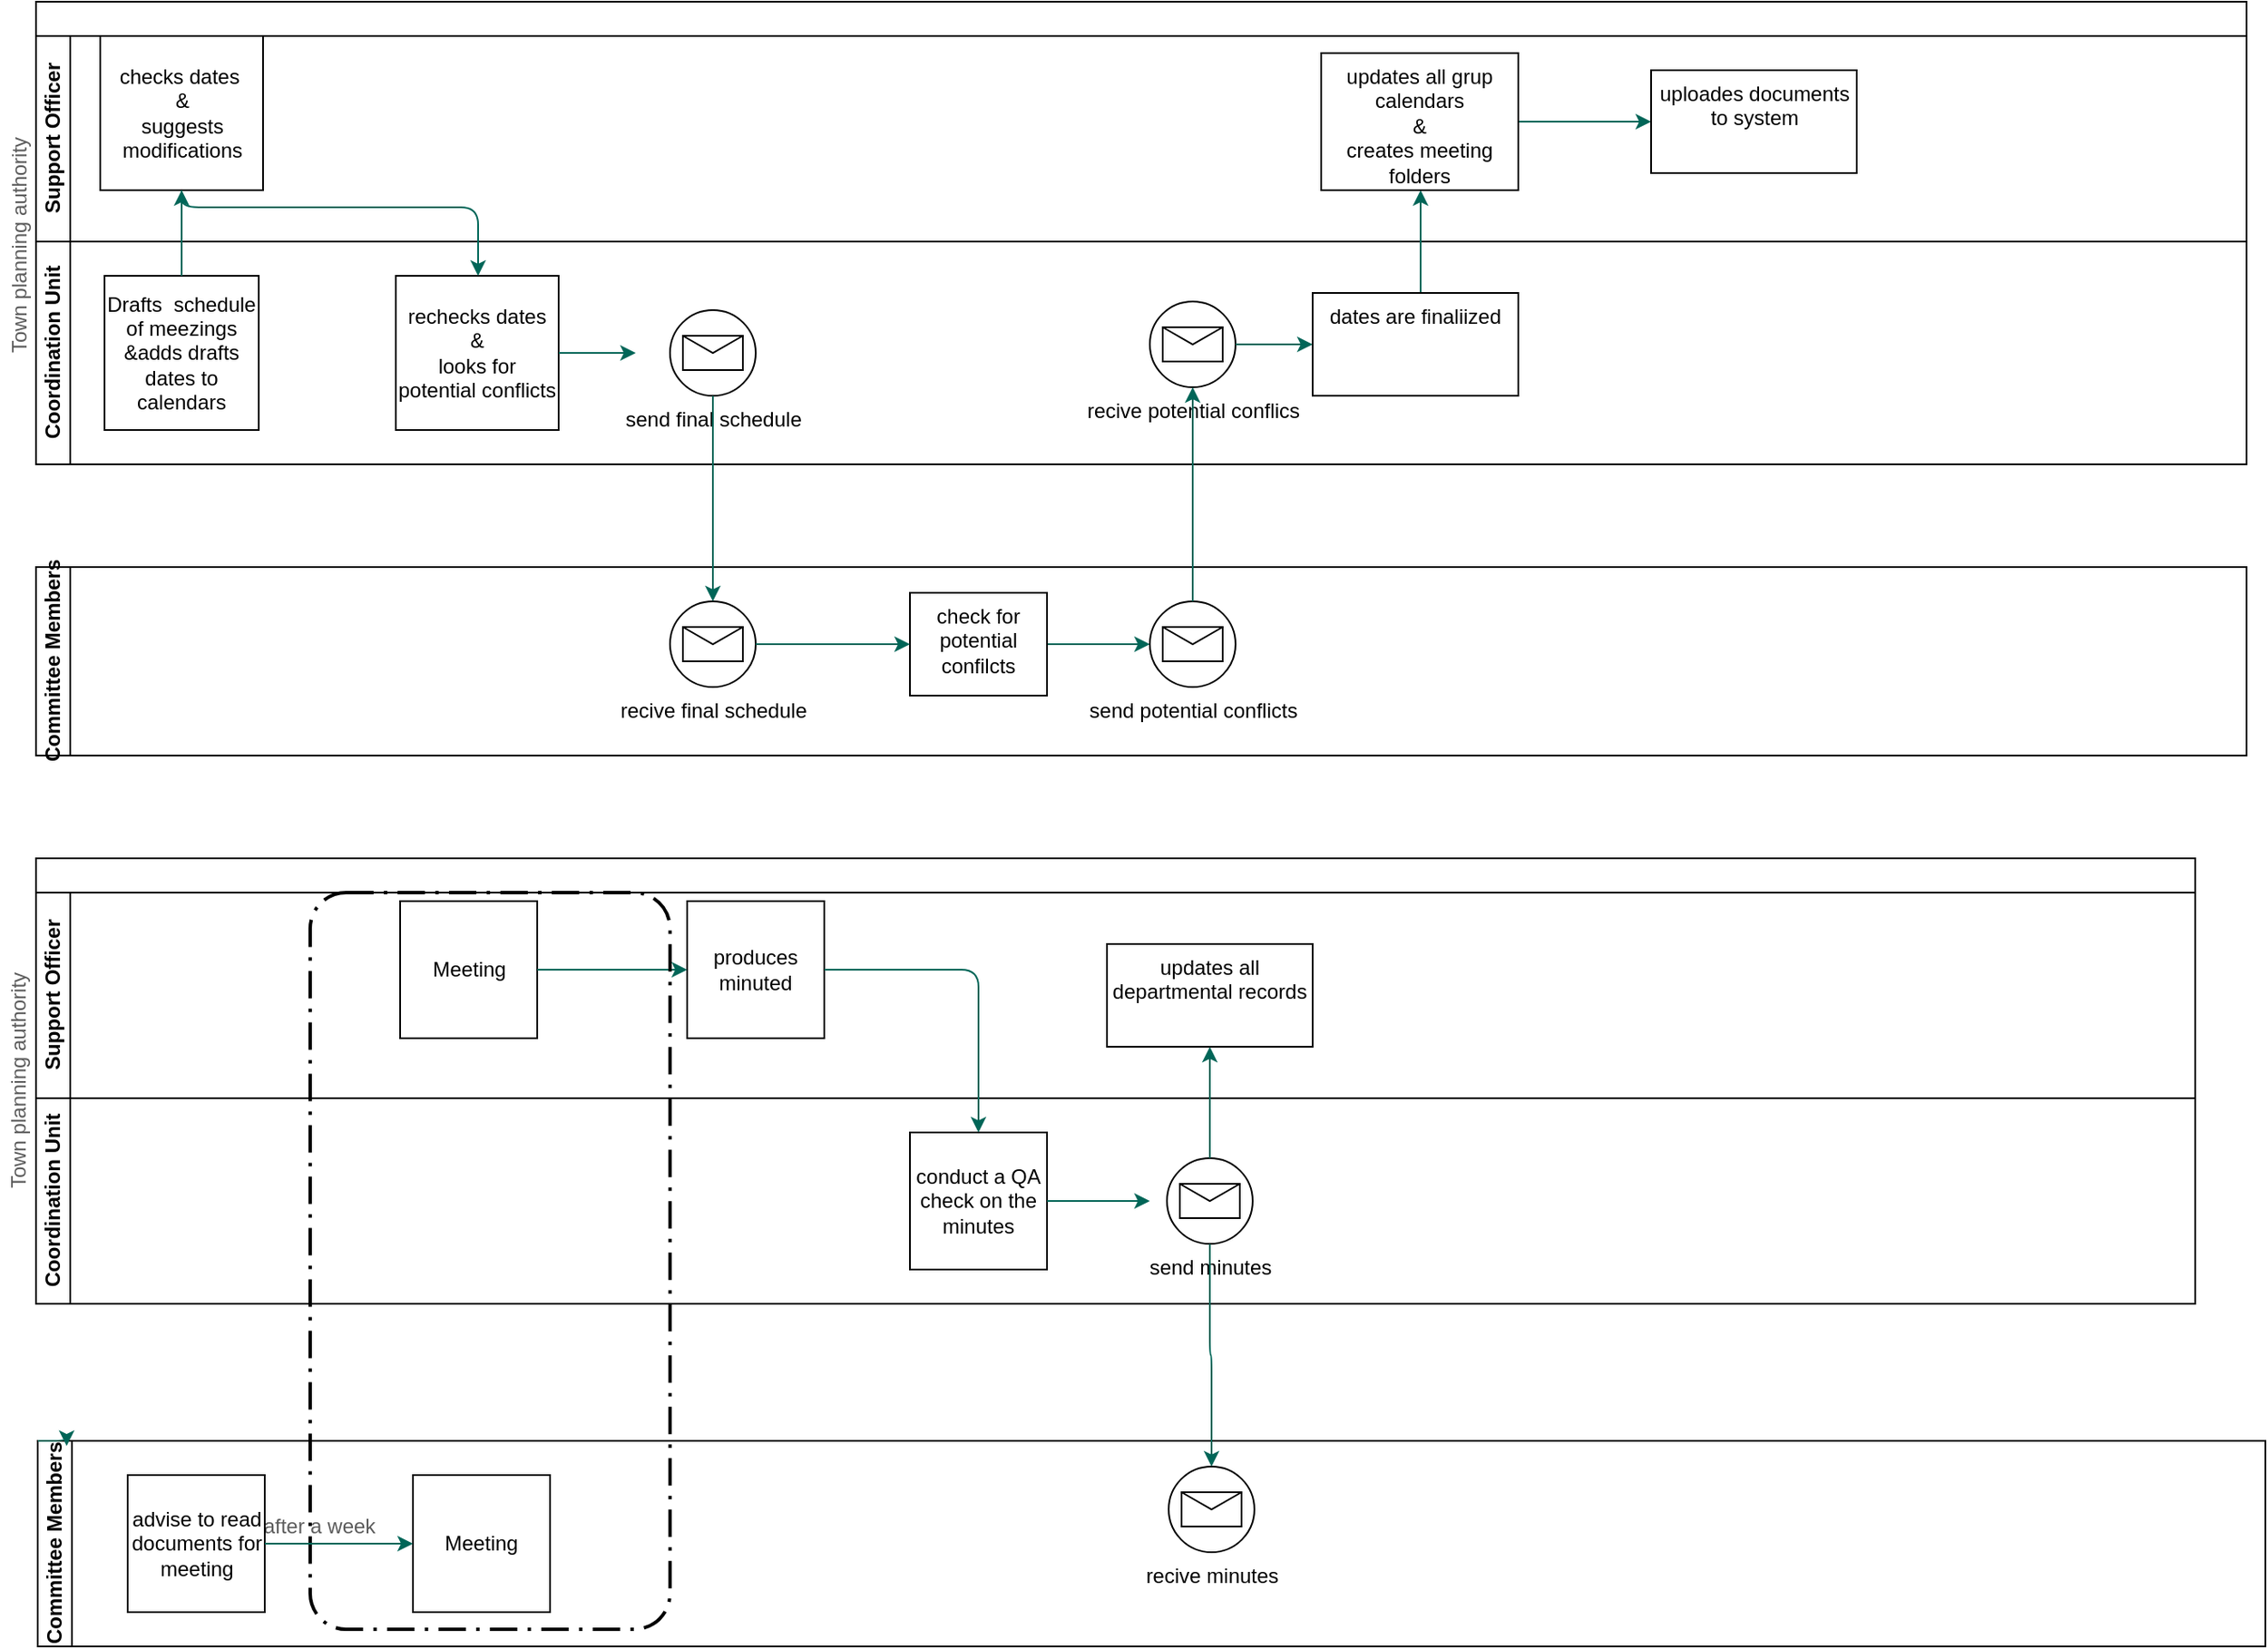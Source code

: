 <mxfile version="13.8.9" type="github">
  <diagram id="hZCgLGs1MevBmMHXEo8t" name="Page-1">
    <mxGraphModel dx="2249" dy="1931" grid="1" gridSize="10" guides="1" tooltips="1" connect="1" arrows="1" fold="1" page="1" pageScale="1" pageWidth="827" pageHeight="1169" math="0" shadow="0">
      <root>
        <mxCell id="0" />
        <mxCell id="1" parent="0" />
        <mxCell id="k0jWhnYddSj0rqFJDyqg-60" value="" style="swimlane;html=1;childLayout=stackLayout;resizeParent=1;resizeParentMax=0;horizontal=1;startSize=20;horizontalStack=0;rounded=0;sketch=0;" vertex="1" parent="1">
          <mxGeometry x="-60" y="-20" width="1290" height="270" as="geometry" />
        </mxCell>
        <mxCell id="k0jWhnYddSj0rqFJDyqg-61" value="Support Officer" style="swimlane;html=1;startSize=20;horizontal=0;" vertex="1" parent="k0jWhnYddSj0rqFJDyqg-60">
          <mxGeometry y="20" width="1290" height="120" as="geometry" />
        </mxCell>
        <mxCell id="k0jWhnYddSj0rqFJDyqg-70" value="checks dates&amp;nbsp;&lt;br&gt;&amp;amp;&lt;br&gt;suggests modifications" style="whiteSpace=wrap;html=1;rounded=0;labelBackgroundColor=#FFFFFF;sketch=0;" vertex="1" parent="k0jWhnYddSj0rqFJDyqg-61">
          <mxGeometry x="37.5" width="95" height="90" as="geometry" />
        </mxCell>
        <mxCell id="k0jWhnYddSj0rqFJDyqg-62" value="Coordination Unit" style="swimlane;html=1;startSize=20;horizontal=0;" vertex="1" parent="k0jWhnYddSj0rqFJDyqg-60">
          <mxGeometry y="140" width="1290" height="130" as="geometry" />
        </mxCell>
        <mxCell id="k0jWhnYddSj0rqFJDyqg-67" value="Drafts&amp;nbsp; schedule of meezings &amp;amp;adds drafts dates to calendars" style="whiteSpace=wrap;html=1;aspect=fixed;rounded=0;labelBackgroundColor=#FFFFFF;sketch=0;" vertex="1" parent="k0jWhnYddSj0rqFJDyqg-62">
          <mxGeometry x="40" y="20" width="90" height="90" as="geometry" />
        </mxCell>
        <mxCell id="k0jWhnYddSj0rqFJDyqg-72" value="rechecks dates&lt;br&gt;&amp;amp;&lt;br&gt;looks for potential conflicts" style="whiteSpace=wrap;html=1;rounded=0;labelBackgroundColor=#FFFFFF;sketch=0;" vertex="1" parent="k0jWhnYddSj0rqFJDyqg-62">
          <mxGeometry x="210" y="20" width="95" height="90" as="geometry" />
        </mxCell>
        <mxCell id="k0jWhnYddSj0rqFJDyqg-75" value="" style="edgeStyle=orthogonalEdgeStyle;curved=0;rounded=1;sketch=0;orthogonalLoop=1;jettySize=auto;html=1;strokeColor=#006658;fillColor=#21C0A5;fontColor=#5C5C5C;" edge="1" parent="k0jWhnYddSj0rqFJDyqg-62" source="k0jWhnYddSj0rqFJDyqg-72">
          <mxGeometry relative="1" as="geometry">
            <mxPoint x="350" y="65" as="targetPoint" />
          </mxGeometry>
        </mxCell>
        <mxCell id="k0jWhnYddSj0rqFJDyqg-77" value="send final schedule" style="shape=mxgraph.bpmn.shape;html=1;verticalLabelPosition=bottom;labelBackgroundColor=#ffffff;verticalAlign=top;align=center;perimeter=ellipsePerimeter;outlineConnect=0;outline=standard;symbol=message;rounded=0;sketch=0;" vertex="1" parent="k0jWhnYddSj0rqFJDyqg-62">
          <mxGeometry x="370" y="40" width="50" height="50" as="geometry" />
        </mxCell>
        <mxCell id="k0jWhnYddSj0rqFJDyqg-89" value="recive potential conflics" style="shape=mxgraph.bpmn.shape;html=1;verticalLabelPosition=bottom;labelBackgroundColor=#ffffff;verticalAlign=top;align=center;perimeter=ellipsePerimeter;outlineConnect=0;outline=standard;symbol=message;" vertex="1" parent="k0jWhnYddSj0rqFJDyqg-62">
          <mxGeometry x="650" y="35" width="50" height="50" as="geometry" />
        </mxCell>
        <mxCell id="k0jWhnYddSj0rqFJDyqg-71" value="" style="edgeStyle=orthogonalEdgeStyle;curved=0;rounded=1;sketch=0;orthogonalLoop=1;jettySize=auto;html=1;strokeColor=#006658;fillColor=#21C0A5;fontColor=#5C5C5C;" edge="1" parent="k0jWhnYddSj0rqFJDyqg-60" source="k0jWhnYddSj0rqFJDyqg-67" target="k0jWhnYddSj0rqFJDyqg-70">
          <mxGeometry relative="1" as="geometry" />
        </mxCell>
        <mxCell id="k0jWhnYddSj0rqFJDyqg-73" value="" style="edgeStyle=orthogonalEdgeStyle;curved=0;rounded=1;sketch=0;orthogonalLoop=1;jettySize=auto;html=1;strokeColor=#006658;fillColor=#21C0A5;fontColor=#5C5C5C;" edge="1" parent="k0jWhnYddSj0rqFJDyqg-60" source="k0jWhnYddSj0rqFJDyqg-70" target="k0jWhnYddSj0rqFJDyqg-72">
          <mxGeometry relative="1" as="geometry">
            <Array as="points">
              <mxPoint x="85" y="120" />
              <mxPoint x="258" y="120" />
            </Array>
          </mxGeometry>
        </mxCell>
        <mxCell id="k0jWhnYddSj0rqFJDyqg-125" style="edgeStyle=orthogonalEdgeStyle;curved=0;rounded=1;sketch=0;orthogonalLoop=1;jettySize=auto;html=1;exitX=0;exitY=1;exitDx=0;exitDy=0;strokeColor=#006658;fillColor=#21C0A5;fontColor=#5C5C5C;" edge="1" parent="1" source="k0jWhnYddSj0rqFJDyqg-63">
          <mxGeometry relative="1" as="geometry">
            <mxPoint x="-60" y="420" as="targetPoint" />
          </mxGeometry>
        </mxCell>
        <mxCell id="k0jWhnYddSj0rqFJDyqg-63" value="Committee Members" style="swimlane;html=1;startSize=20;horizontal=0;" vertex="1" parent="1">
          <mxGeometry x="-60" y="310" width="1290" height="110" as="geometry">
            <mxRectangle y="260" width="1400" height="20" as="alternateBounds" />
          </mxGeometry>
        </mxCell>
        <mxCell id="k0jWhnYddSj0rqFJDyqg-78" value="recive final schedule" style="shape=mxgraph.bpmn.shape;html=1;verticalLabelPosition=bottom;labelBackgroundColor=#ffffff;verticalAlign=top;align=center;perimeter=ellipsePerimeter;outlineConnect=0;outline=standard;symbol=message;rounded=0;sketch=0;" vertex="1" parent="k0jWhnYddSj0rqFJDyqg-63">
          <mxGeometry x="370" y="20" width="50" height="50" as="geometry" />
        </mxCell>
        <mxCell id="k0jWhnYddSj0rqFJDyqg-85" style="edgeStyle=orthogonalEdgeStyle;curved=0;rounded=1;sketch=0;orthogonalLoop=1;jettySize=auto;html=1;strokeColor=#006658;fillColor=#21C0A5;fontColor=#5C5C5C;" edge="1" parent="k0jWhnYddSj0rqFJDyqg-63" source="k0jWhnYddSj0rqFJDyqg-80" target="k0jWhnYddSj0rqFJDyqg-84">
          <mxGeometry relative="1" as="geometry" />
        </mxCell>
        <mxCell id="k0jWhnYddSj0rqFJDyqg-80" value="check for potential confilcts" style="whiteSpace=wrap;html=1;rounded=0;verticalAlign=top;labelBackgroundColor=#ffffff;sketch=0;" vertex="1" parent="k0jWhnYddSj0rqFJDyqg-63">
          <mxGeometry x="510" y="15" width="80" height="60" as="geometry" />
        </mxCell>
        <mxCell id="k0jWhnYddSj0rqFJDyqg-81" value="" style="edgeStyle=orthogonalEdgeStyle;curved=0;rounded=1;sketch=0;orthogonalLoop=1;jettySize=auto;html=1;strokeColor=#006658;fillColor=#21C0A5;fontColor=#5C5C5C;" edge="1" parent="k0jWhnYddSj0rqFJDyqg-63" source="k0jWhnYddSj0rqFJDyqg-78" target="k0jWhnYddSj0rqFJDyqg-80">
          <mxGeometry relative="1" as="geometry" />
        </mxCell>
        <mxCell id="k0jWhnYddSj0rqFJDyqg-84" value="send potential conflicts" style="shape=mxgraph.bpmn.shape;html=1;verticalLabelPosition=bottom;labelBackgroundColor=#ffffff;verticalAlign=top;align=center;perimeter=ellipsePerimeter;outlineConnect=0;outline=standard;symbol=message;rounded=0;sketch=0;" vertex="1" parent="k0jWhnYddSj0rqFJDyqg-63">
          <mxGeometry x="650" y="20" width="50" height="50" as="geometry" />
        </mxCell>
        <mxCell id="k0jWhnYddSj0rqFJDyqg-66" value="Town planning authority" style="text;html=1;strokeColor=none;fillColor=none;align=center;verticalAlign=middle;whiteSpace=wrap;rounded=0;labelBackgroundColor=#FFFFFF;sketch=0;fontColor=#5C5C5C;rotation=270;" vertex="1" parent="1">
          <mxGeometry x="-192.5" y="112.5" width="245" height="20" as="geometry" />
        </mxCell>
        <mxCell id="k0jWhnYddSj0rqFJDyqg-79" value="" style="edgeStyle=orthogonalEdgeStyle;curved=0;rounded=1;sketch=0;orthogonalLoop=1;jettySize=auto;html=1;strokeColor=#006658;fillColor=#21C0A5;fontColor=#5C5C5C;" edge="1" parent="1" source="k0jWhnYddSj0rqFJDyqg-77" target="k0jWhnYddSj0rqFJDyqg-78">
          <mxGeometry relative="1" as="geometry" />
        </mxCell>
        <mxCell id="k0jWhnYddSj0rqFJDyqg-88" style="edgeStyle=orthogonalEdgeStyle;curved=0;rounded=1;sketch=0;orthogonalLoop=1;jettySize=auto;html=1;strokeColor=#006658;fillColor=#21C0A5;fontColor=#5C5C5C;" edge="1" parent="1" source="k0jWhnYddSj0rqFJDyqg-84" target="k0jWhnYddSj0rqFJDyqg-89">
          <mxGeometry relative="1" as="geometry">
            <mxPoint x="615" y="190" as="targetPoint" />
          </mxGeometry>
        </mxCell>
        <mxCell id="k0jWhnYddSj0rqFJDyqg-93" value="" style="edgeStyle=orthogonalEdgeStyle;curved=0;rounded=1;sketch=0;orthogonalLoop=1;jettySize=auto;html=1;strokeColor=#006658;fillColor=#21C0A5;fontColor=#5C5C5C;" edge="1" parent="1" source="k0jWhnYddSj0rqFJDyqg-90" target="k0jWhnYddSj0rqFJDyqg-92">
          <mxGeometry relative="1" as="geometry">
            <Array as="points">
              <mxPoint x="748" y="130" />
              <mxPoint x="748" y="130" />
            </Array>
          </mxGeometry>
        </mxCell>
        <mxCell id="k0jWhnYddSj0rqFJDyqg-90" value="dates are finaliized" style="whiteSpace=wrap;html=1;verticalAlign=top;labelBackgroundColor=#ffffff;" vertex="1" parent="1">
          <mxGeometry x="685" y="150" width="120" height="60" as="geometry" />
        </mxCell>
        <mxCell id="k0jWhnYddSj0rqFJDyqg-91" value="" style="edgeStyle=orthogonalEdgeStyle;curved=0;rounded=1;sketch=0;orthogonalLoop=1;jettySize=auto;html=1;strokeColor=#006658;fillColor=#21C0A5;fontColor=#5C5C5C;" edge="1" parent="1" source="k0jWhnYddSj0rqFJDyqg-89" target="k0jWhnYddSj0rqFJDyqg-90">
          <mxGeometry relative="1" as="geometry" />
        </mxCell>
        <mxCell id="k0jWhnYddSj0rqFJDyqg-95" value="" style="edgeStyle=orthogonalEdgeStyle;curved=0;rounded=1;sketch=0;orthogonalLoop=1;jettySize=auto;html=1;strokeColor=#006658;fillColor=#21C0A5;fontColor=#5C5C5C;" edge="1" parent="1" source="k0jWhnYddSj0rqFJDyqg-92" target="k0jWhnYddSj0rqFJDyqg-94">
          <mxGeometry relative="1" as="geometry" />
        </mxCell>
        <mxCell id="k0jWhnYddSj0rqFJDyqg-92" value="updates all grup calendars&lt;br&gt;&amp;amp;&lt;br&gt;creates meeting folders" style="whiteSpace=wrap;html=1;verticalAlign=top;labelBackgroundColor=#ffffff;" vertex="1" parent="1">
          <mxGeometry x="690" y="10" width="115" height="80" as="geometry" />
        </mxCell>
        <mxCell id="k0jWhnYddSj0rqFJDyqg-94" value="uploades documents to system" style="whiteSpace=wrap;html=1;verticalAlign=top;labelBackgroundColor=#ffffff;" vertex="1" parent="1">
          <mxGeometry x="882.5" y="20" width="120" height="60" as="geometry" />
        </mxCell>
        <mxCell id="k0jWhnYddSj0rqFJDyqg-97" value="" style="swimlane;html=1;childLayout=stackLayout;resizeParent=1;resizeParentMax=0;horizontal=1;startSize=20;horizontalStack=0;rounded=0;labelBackgroundColor=#FFFFFF;sketch=0;" vertex="1" parent="1">
          <mxGeometry x="-60" y="480" width="1260" height="260" as="geometry" />
        </mxCell>
        <mxCell id="k0jWhnYddSj0rqFJDyqg-98" value="Support Officer" style="swimlane;html=1;startSize=20;horizontal=0;" vertex="1" parent="k0jWhnYddSj0rqFJDyqg-97">
          <mxGeometry y="20" width="1260" height="120" as="geometry" />
        </mxCell>
        <mxCell id="k0jWhnYddSj0rqFJDyqg-109" value="Meeting" style="whiteSpace=wrap;html=1;aspect=fixed;" vertex="1" parent="k0jWhnYddSj0rqFJDyqg-98">
          <mxGeometry x="212.5" y="5" width="80" height="80" as="geometry" />
        </mxCell>
        <mxCell id="k0jWhnYddSj0rqFJDyqg-110" value="produces minuted" style="whiteSpace=wrap;html=1;aspect=fixed;" vertex="1" parent="k0jWhnYddSj0rqFJDyqg-98">
          <mxGeometry x="380" y="5" width="80" height="80" as="geometry" />
        </mxCell>
        <mxCell id="k0jWhnYddSj0rqFJDyqg-111" value="" style="edgeStyle=orthogonalEdgeStyle;curved=0;rounded=1;sketch=0;orthogonalLoop=1;jettySize=auto;html=1;strokeColor=#006658;fillColor=#21C0A5;fontColor=#5C5C5C;" edge="1" parent="k0jWhnYddSj0rqFJDyqg-98" source="k0jWhnYddSj0rqFJDyqg-109" target="k0jWhnYddSj0rqFJDyqg-110">
          <mxGeometry relative="1" as="geometry" />
        </mxCell>
        <mxCell id="k0jWhnYddSj0rqFJDyqg-119" value="updates all departmental records" style="whiteSpace=wrap;html=1;rounded=0;verticalAlign=top;labelBackgroundColor=#ffffff;sketch=0;" vertex="1" parent="k0jWhnYddSj0rqFJDyqg-98">
          <mxGeometry x="625" y="30" width="120" height="60" as="geometry" />
        </mxCell>
        <mxCell id="k0jWhnYddSj0rqFJDyqg-99" value="Coordination Unit" style="swimlane;html=1;startSize=20;horizontal=0;" vertex="1" parent="k0jWhnYddSj0rqFJDyqg-97">
          <mxGeometry y="140" width="1260" height="120" as="geometry" />
        </mxCell>
        <mxCell id="k0jWhnYddSj0rqFJDyqg-112" value="conduct a QA check on the minutes" style="whiteSpace=wrap;html=1;aspect=fixed;" vertex="1" parent="k0jWhnYddSj0rqFJDyqg-99">
          <mxGeometry x="510" y="20" width="80" height="80" as="geometry" />
        </mxCell>
        <mxCell id="k0jWhnYddSj0rqFJDyqg-115" value="send minutes" style="shape=mxgraph.bpmn.shape;html=1;verticalLabelPosition=bottom;labelBackgroundColor=#ffffff;verticalAlign=top;align=center;perimeter=ellipsePerimeter;outlineConnect=0;outline=standard;symbol=message;rounded=0;sketch=0;" vertex="1" parent="k0jWhnYddSj0rqFJDyqg-99">
          <mxGeometry x="660" y="35" width="50" height="50" as="geometry" />
        </mxCell>
        <mxCell id="k0jWhnYddSj0rqFJDyqg-121" value="" style="rounded=1;arcSize=10;dashed=1;strokeColor=#000000;fillColor=none;gradientColor=none;dashPattern=8 3 1 3;strokeWidth=2;labelBackgroundColor=#FFFFFF;sketch=0;fontColor=#5C5C5C;" vertex="1" parent="k0jWhnYddSj0rqFJDyqg-99">
          <mxGeometry x="160" y="-120" width="210" height="430" as="geometry" />
        </mxCell>
        <mxCell id="k0jWhnYddSj0rqFJDyqg-103" value="Meeting" style="whiteSpace=wrap;html=1;aspect=fixed;rounded=0;labelBackgroundColor=#FFFFFF;sketch=0;" vertex="1" parent="k0jWhnYddSj0rqFJDyqg-99">
          <mxGeometry x="220" y="220" width="80" height="80" as="geometry" />
        </mxCell>
        <mxCell id="k0jWhnYddSj0rqFJDyqg-105" value="after a week" style="text;html=1;align=center;verticalAlign=middle;resizable=0;points=[];autosize=1;fontColor=#5C5C5C;" vertex="1" parent="k0jWhnYddSj0rqFJDyqg-99">
          <mxGeometry x="125" y="240" width="80" height="20" as="geometry" />
        </mxCell>
        <mxCell id="k0jWhnYddSj0rqFJDyqg-113" value="" style="edgeStyle=orthogonalEdgeStyle;curved=0;rounded=1;sketch=0;orthogonalLoop=1;jettySize=auto;html=1;strokeColor=#006658;fillColor=#21C0A5;fontColor=#5C5C5C;" edge="1" parent="k0jWhnYddSj0rqFJDyqg-97" source="k0jWhnYddSj0rqFJDyqg-110" target="k0jWhnYddSj0rqFJDyqg-112">
          <mxGeometry relative="1" as="geometry" />
        </mxCell>
        <mxCell id="k0jWhnYddSj0rqFJDyqg-120" value="" style="edgeStyle=orthogonalEdgeStyle;curved=0;rounded=1;sketch=0;orthogonalLoop=1;jettySize=auto;html=1;strokeColor=#006658;fillColor=#21C0A5;fontColor=#5C5C5C;" edge="1" parent="k0jWhnYddSj0rqFJDyqg-97" source="k0jWhnYddSj0rqFJDyqg-115" target="k0jWhnYddSj0rqFJDyqg-119">
          <mxGeometry relative="1" as="geometry" />
        </mxCell>
        <mxCell id="k0jWhnYddSj0rqFJDyqg-100" value="Committee Members" style="swimlane;html=1;startSize=20;horizontal=0;" vertex="1" parent="1">
          <mxGeometry x="-59" y="820" width="1300" height="120" as="geometry" />
        </mxCell>
        <mxCell id="k0jWhnYddSj0rqFJDyqg-102" value="advise to read documents for meeting" style="whiteSpace=wrap;html=1;aspect=fixed;rounded=0;labelBackgroundColor=#FFFFFF;sketch=0;" vertex="1" parent="k0jWhnYddSj0rqFJDyqg-100">
          <mxGeometry x="52.5" y="20" width="80" height="80" as="geometry" />
        </mxCell>
        <mxCell id="k0jWhnYddSj0rqFJDyqg-117" value="recive minutes" style="shape=mxgraph.bpmn.shape;html=1;verticalLabelPosition=bottom;labelBackgroundColor=#ffffff;verticalAlign=top;align=center;perimeter=ellipsePerimeter;outlineConnect=0;outline=standard;symbol=message;rounded=0;sketch=0;" vertex="1" parent="k0jWhnYddSj0rqFJDyqg-100">
          <mxGeometry x="660" y="15" width="50" height="50" as="geometry" />
        </mxCell>
        <mxCell id="k0jWhnYddSj0rqFJDyqg-114" style="edgeStyle=orthogonalEdgeStyle;curved=0;rounded=1;sketch=0;orthogonalLoop=1;jettySize=auto;html=1;strokeColor=#006658;fillColor=#21C0A5;fontColor=#5C5C5C;" edge="1" parent="1" source="k0jWhnYddSj0rqFJDyqg-112">
          <mxGeometry relative="1" as="geometry">
            <mxPoint x="590" y="680" as="targetPoint" />
          </mxGeometry>
        </mxCell>
        <mxCell id="k0jWhnYddSj0rqFJDyqg-118" value="" style="edgeStyle=orthogonalEdgeStyle;curved=0;rounded=1;sketch=0;orthogonalLoop=1;jettySize=auto;html=1;strokeColor=#006658;fillColor=#21C0A5;fontColor=#5C5C5C;" edge="1" parent="1" source="k0jWhnYddSj0rqFJDyqg-115" target="k0jWhnYddSj0rqFJDyqg-117">
          <mxGeometry relative="1" as="geometry" />
        </mxCell>
        <mxCell id="k0jWhnYddSj0rqFJDyqg-104" value="" style="edgeStyle=orthogonalEdgeStyle;curved=0;rounded=1;sketch=0;orthogonalLoop=1;jettySize=auto;html=1;strokeColor=#006658;fillColor=#21C0A5;fontColor=#5C5C5C;" edge="1" parent="1" source="k0jWhnYddSj0rqFJDyqg-102" target="k0jWhnYddSj0rqFJDyqg-103">
          <mxGeometry relative="1" as="geometry">
            <Array as="points">
              <mxPoint x="140" y="880" />
              <mxPoint x="140" y="880" />
            </Array>
          </mxGeometry>
        </mxCell>
        <mxCell id="k0jWhnYddSj0rqFJDyqg-122" style="edgeStyle=orthogonalEdgeStyle;curved=0;rounded=1;sketch=0;orthogonalLoop=1;jettySize=auto;html=1;exitX=0;exitY=0;exitDx=0;exitDy=0;entryX=0.013;entryY=0.025;entryDx=0;entryDy=0;entryPerimeter=0;strokeColor=#006658;fillColor=#21C0A5;fontColor=#5C5C5C;" edge="1" parent="1" source="k0jWhnYddSj0rqFJDyqg-100" target="k0jWhnYddSj0rqFJDyqg-100">
          <mxGeometry relative="1" as="geometry" />
        </mxCell>
        <mxCell id="k0jWhnYddSj0rqFJDyqg-126" value="Town planning authority" style="text;html=1;align=center;verticalAlign=middle;resizable=0;points=[];autosize=1;fontColor=#5C5C5C;rotation=-90;" vertex="1" parent="1">
          <mxGeometry x="-140" y="600" width="140" height="20" as="geometry" />
        </mxCell>
      </root>
    </mxGraphModel>
  </diagram>
</mxfile>
